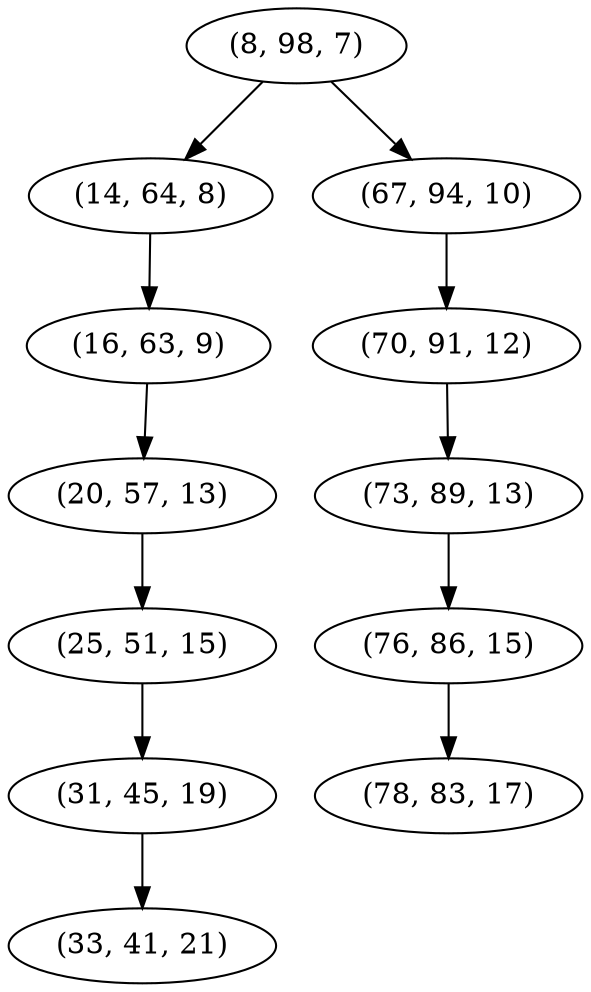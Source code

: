 digraph tree {
    "(8, 98, 7)";
    "(14, 64, 8)";
    "(16, 63, 9)";
    "(20, 57, 13)";
    "(25, 51, 15)";
    "(31, 45, 19)";
    "(33, 41, 21)";
    "(67, 94, 10)";
    "(70, 91, 12)";
    "(73, 89, 13)";
    "(76, 86, 15)";
    "(78, 83, 17)";
    "(8, 98, 7)" -> "(14, 64, 8)";
    "(8, 98, 7)" -> "(67, 94, 10)";
    "(14, 64, 8)" -> "(16, 63, 9)";
    "(16, 63, 9)" -> "(20, 57, 13)";
    "(20, 57, 13)" -> "(25, 51, 15)";
    "(25, 51, 15)" -> "(31, 45, 19)";
    "(31, 45, 19)" -> "(33, 41, 21)";
    "(67, 94, 10)" -> "(70, 91, 12)";
    "(70, 91, 12)" -> "(73, 89, 13)";
    "(73, 89, 13)" -> "(76, 86, 15)";
    "(76, 86, 15)" -> "(78, 83, 17)";
}
